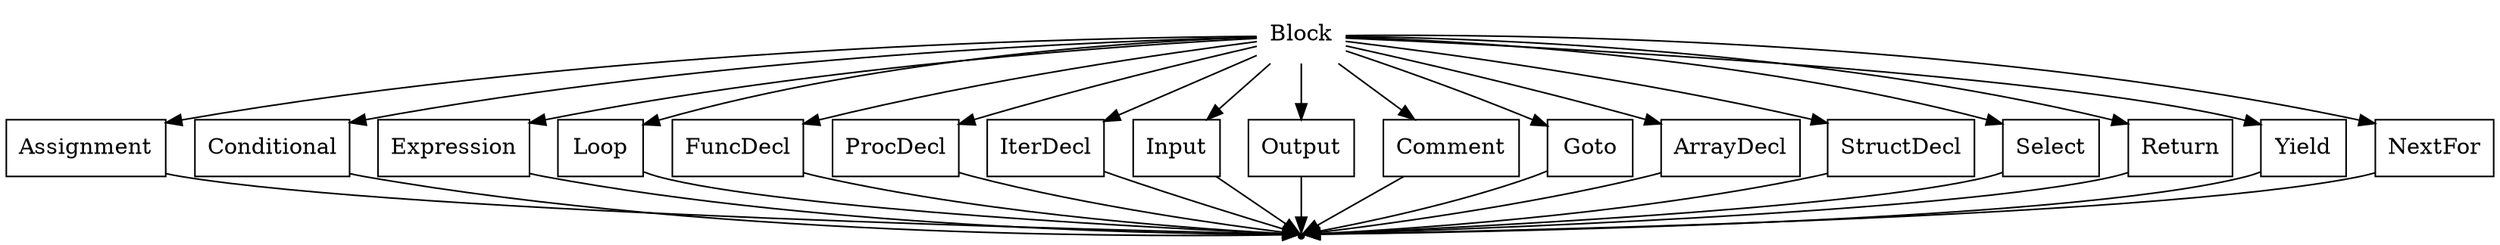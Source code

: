 digraph Block {
  start [label="Block" shape=plaintext];
  end [label="" shape=point];

  A [label="Assignment" shape=box];
  B [label="Conditional" shape=box];
  C [label="Expression" shape=box];
  D [label="Loop" shape=box];
  E [label="FuncDecl" shape=box];
  F [label="ProcDecl" shape=box];
  G [label="IterDecl" shape=box];
  H [label="Input" shape=box];
  I [label="Output" shape=box];
  J [label="Comment" shape=box];
  K [label="Goto" shape=box];
  L [label="ArrayDecl" shape=box];
  M [label="StructDecl" shape=box];
  N [label="Select" shape=box];
  O [label="Return" shape=box];
  P [label="Yield" shape=box];
  Q [label="NextFor" shape=box];

  start -> A; A -> end;
  start -> B; B -> end;
  start -> C; C -> end;
  start -> D; D -> end;
  start -> E; E -> end;
  start -> F; F -> end;
  start -> G; G -> end;
  start -> H; H -> end;
  start -> I; I -> end;
  start -> J; J -> end;
  start -> K; K -> end;
  start -> L; L -> end;
  start -> M; M -> end;
  start -> N; N -> end;
  start -> O; O -> end;
  start -> P; P -> end;
  start -> Q; Q -> end;
}
